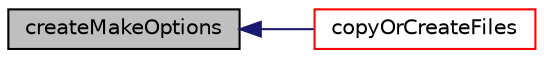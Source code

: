 digraph "createMakeOptions"
{
  bgcolor="transparent";
  edge [fontname="Helvetica",fontsize="10",labelfontname="Helvetica",labelfontsize="10"];
  node [fontname="Helvetica",fontsize="10",shape=record];
  rankdir="LR";
  Node308 [label="createMakeOptions",height=0.2,width=0.4,color="black", fillcolor="grey75", style="filled", fontcolor="black"];
  Node308 -> Node309 [dir="back",color="midnightblue",fontsize="10",style="solid",fontname="Helvetica"];
  Node309 [label="copyOrCreateFiles",height=0.2,width=0.4,color="red",URL="$a27189.html#a249bc10e4d99e27de0ee2960ef67516f",tooltip="Copy/create files prior to compilation. "];
}
